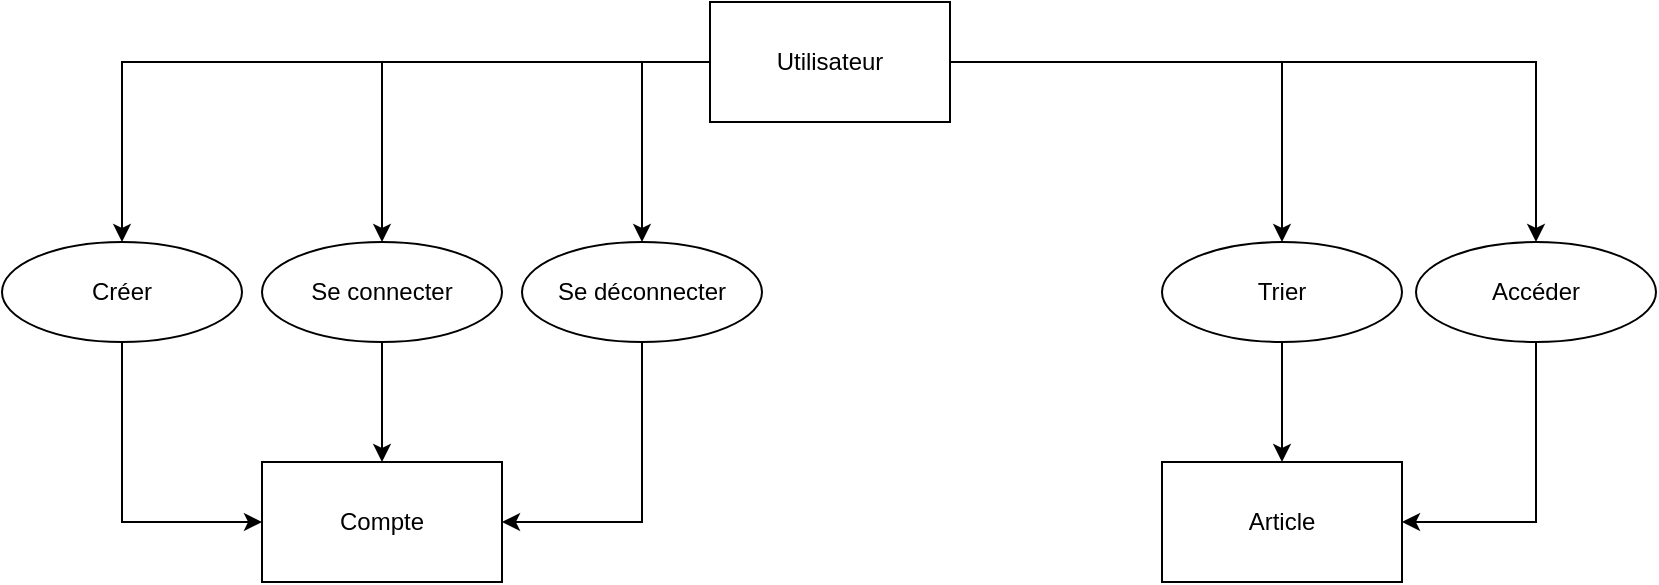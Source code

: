 <mxfile version="13.9.9" type="device" pages="4"><diagram id="gZk0AumRYBYONU9zJ2F5" name="MCD"><mxGraphModel dx="1344" dy="862" grid="1" gridSize="10" guides="1" tooltips="1" connect="1" arrows="1" fold="1" page="1" pageScale="1" pageWidth="827" pageHeight="1169" math="0" shadow="0"><root><mxCell id="etLv8ZUag6Xeh84t6ZEv-0"/><mxCell id="etLv8ZUag6Xeh84t6ZEv-1" parent="etLv8ZUag6Xeh84t6ZEv-0"/><mxCell id="BR1thrbQswBgnmH2sHhl-4" style="edgeStyle=orthogonalEdgeStyle;rounded=0;orthogonalLoop=1;jettySize=auto;html=1;" edge="1" parent="etLv8ZUag6Xeh84t6ZEv-1" source="BR1thrbQswBgnmH2sHhl-1" target="BR1thrbQswBgnmH2sHhl-3"><mxGeometry relative="1" as="geometry"/></mxCell><mxCell id="BR1thrbQswBgnmH2sHhl-8" style="edgeStyle=orthogonalEdgeStyle;rounded=0;orthogonalLoop=1;jettySize=auto;html=1;exitX=0;exitY=0.5;exitDx=0;exitDy=0;" edge="1" parent="etLv8ZUag6Xeh84t6ZEv-1" source="BR1thrbQswBgnmH2sHhl-1" target="BR1thrbQswBgnmH2sHhl-7"><mxGeometry relative="1" as="geometry"/></mxCell><mxCell id="BR1thrbQswBgnmH2sHhl-9" style="edgeStyle=orthogonalEdgeStyle;rounded=0;orthogonalLoop=1;jettySize=auto;html=1;exitX=0;exitY=0.5;exitDx=0;exitDy=0;" edge="1" parent="etLv8ZUag6Xeh84t6ZEv-1" source="BR1thrbQswBgnmH2sHhl-1" target="BR1thrbQswBgnmH2sHhl-6"><mxGeometry relative="1" as="geometry"/></mxCell><mxCell id="BR1thrbQswBgnmH2sHhl-14" style="edgeStyle=orthogonalEdgeStyle;rounded=0;orthogonalLoop=1;jettySize=auto;html=1;exitX=1;exitY=0.5;exitDx=0;exitDy=0;" edge="1" parent="etLv8ZUag6Xeh84t6ZEv-1" source="BR1thrbQswBgnmH2sHhl-1" target="BR1thrbQswBgnmH2sHhl-13"><mxGeometry relative="1" as="geometry"/></mxCell><mxCell id="BR1thrbQswBgnmH2sHhl-18" style="edgeStyle=orthogonalEdgeStyle;rounded=0;orthogonalLoop=1;jettySize=auto;html=1;exitX=1;exitY=0.5;exitDx=0;exitDy=0;" edge="1" parent="etLv8ZUag6Xeh84t6ZEv-1" source="BR1thrbQswBgnmH2sHhl-1" target="BR1thrbQswBgnmH2sHhl-16"><mxGeometry relative="1" as="geometry"/></mxCell><mxCell id="BR1thrbQswBgnmH2sHhl-1" value="Utilisateur" style="rounded=0;whiteSpace=wrap;html=1;" vertex="1" parent="etLv8ZUag6Xeh84t6ZEv-1"><mxGeometry x="354" y="750" width="120" height="60" as="geometry"/></mxCell><mxCell id="BR1thrbQswBgnmH2sHhl-2" value="Compte" style="rounded=0;whiteSpace=wrap;html=1;" vertex="1" parent="etLv8ZUag6Xeh84t6ZEv-1"><mxGeometry x="130" y="980" width="120" height="60" as="geometry"/></mxCell><mxCell id="BR1thrbQswBgnmH2sHhl-5" style="edgeStyle=orthogonalEdgeStyle;rounded=0;orthogonalLoop=1;jettySize=auto;html=1;" edge="1" parent="etLv8ZUag6Xeh84t6ZEv-1" source="BR1thrbQswBgnmH2sHhl-3" target="BR1thrbQswBgnmH2sHhl-2"><mxGeometry relative="1" as="geometry"><Array as="points"><mxPoint x="60" y="1010"/></Array></mxGeometry></mxCell><mxCell id="BR1thrbQswBgnmH2sHhl-3" value="Créer" style="ellipse;whiteSpace=wrap;html=1;" vertex="1" parent="etLv8ZUag6Xeh84t6ZEv-1"><mxGeometry y="870" width="120" height="50" as="geometry"/></mxCell><mxCell id="BR1thrbQswBgnmH2sHhl-11" style="edgeStyle=orthogonalEdgeStyle;rounded=0;orthogonalLoop=1;jettySize=auto;html=1;exitX=0.5;exitY=1;exitDx=0;exitDy=0;" edge="1" parent="etLv8ZUag6Xeh84t6ZEv-1" source="BR1thrbQswBgnmH2sHhl-6" target="BR1thrbQswBgnmH2sHhl-2"><mxGeometry relative="1" as="geometry"><Array as="points"><mxPoint x="320" y="1010"/></Array></mxGeometry></mxCell><mxCell id="BR1thrbQswBgnmH2sHhl-6" value="Se déconnecter" style="ellipse;whiteSpace=wrap;html=1;" vertex="1" parent="etLv8ZUag6Xeh84t6ZEv-1"><mxGeometry x="260" y="870" width="120" height="50" as="geometry"/></mxCell><mxCell id="BR1thrbQswBgnmH2sHhl-10" style="edgeStyle=orthogonalEdgeStyle;rounded=0;orthogonalLoop=1;jettySize=auto;html=1;exitX=0.5;exitY=1;exitDx=0;exitDy=0;" edge="1" parent="etLv8ZUag6Xeh84t6ZEv-1" source="BR1thrbQswBgnmH2sHhl-7" target="BR1thrbQswBgnmH2sHhl-2"><mxGeometry relative="1" as="geometry"/></mxCell><mxCell id="BR1thrbQswBgnmH2sHhl-7" value="Se connecter" style="ellipse;whiteSpace=wrap;html=1;" vertex="1" parent="etLv8ZUag6Xeh84t6ZEv-1"><mxGeometry x="130" y="870" width="120" height="50" as="geometry"/></mxCell><mxCell id="BR1thrbQswBgnmH2sHhl-12" value="Article" style="rounded=0;whiteSpace=wrap;html=1;" vertex="1" parent="etLv8ZUag6Xeh84t6ZEv-1"><mxGeometry x="580" y="980" width="120" height="60" as="geometry"/></mxCell><mxCell id="BR1thrbQswBgnmH2sHhl-15" style="edgeStyle=orthogonalEdgeStyle;rounded=0;orthogonalLoop=1;jettySize=auto;html=1;exitX=0.5;exitY=1;exitDx=0;exitDy=0;" edge="1" parent="etLv8ZUag6Xeh84t6ZEv-1" source="BR1thrbQswBgnmH2sHhl-13" target="BR1thrbQswBgnmH2sHhl-12"><mxGeometry relative="1" as="geometry"><Array as="points"><mxPoint x="767" y="1010"/></Array></mxGeometry></mxCell><mxCell id="BR1thrbQswBgnmH2sHhl-13" value="Accéder" style="ellipse;whiteSpace=wrap;html=1;" vertex="1" parent="etLv8ZUag6Xeh84t6ZEv-1"><mxGeometry x="707" y="870" width="120" height="50" as="geometry"/></mxCell><mxCell id="BR1thrbQswBgnmH2sHhl-17" style="edgeStyle=orthogonalEdgeStyle;rounded=0;orthogonalLoop=1;jettySize=auto;html=1;exitX=0.5;exitY=1;exitDx=0;exitDy=0;" edge="1" parent="etLv8ZUag6Xeh84t6ZEv-1" source="BR1thrbQswBgnmH2sHhl-16" target="BR1thrbQswBgnmH2sHhl-12"><mxGeometry relative="1" as="geometry"/></mxCell><mxCell id="BR1thrbQswBgnmH2sHhl-16" value="Trier" style="ellipse;whiteSpace=wrap;html=1;" vertex="1" parent="etLv8ZUag6Xeh84t6ZEv-1"><mxGeometry x="580" y="870" width="120" height="50" as="geometry"/></mxCell></root></mxGraphModel></diagram><diagram id="LbLYhAtUusDSRq72qpok" name="MCDold"><mxGraphModel dx="1344" dy="862" grid="1" gridSize="10" guides="1" tooltips="1" connect="1" arrows="1" fold="1" page="1" pageScale="1" pageWidth="827" pageHeight="1169" math="0" shadow="0"><root><mxCell id="0"/><mxCell id="1" parent="0"/><mxCell id="wtVLb3lxK1hkEEwcSwef-1" value="Produits" style="rounded=0;whiteSpace=wrap;html=1;" parent="1" vertex="1"><mxGeometry x="160" y="420" width="120" height="60" as="geometry"/></mxCell><mxCell id="wtVLb3lxK1hkEEwcSwef-2" value="Catégorie" style="rounded=0;whiteSpace=wrap;html=1;" parent="1" vertex="1"><mxGeometry x="560" y="420" width="120" height="60" as="geometry"/></mxCell><mxCell id="wtVLb3lxK1hkEEwcSwef-10" value="1,1" style="edgeStyle=orthogonalEdgeStyle;curved=1;rounded=0;orthogonalLoop=1;jettySize=auto;html=1;endArrow=none;endFill=0;" parent="1" source="wtVLb3lxK1hkEEwcSwef-1" target="wtVLb3lxK1hkEEwcSwef-7" edge="1"><mxGeometry x="-0.75" y="10" relative="1" as="geometry"><mxPoint as="offset"/></mxGeometry></mxCell><mxCell id="wtVLb3lxK1hkEEwcSwef-3" value="Commande" style="rounded=0;whiteSpace=wrap;html=1;" parent="1" vertex="1"><mxGeometry x="300" y="240" width="120" height="60" as="geometry"/></mxCell><mxCell id="wtVLb3lxK1hkEEwcSwef-8" value="1,n" style="edgeStyle=orthogonalEdgeStyle;rounded=0;orthogonalLoop=1;jettySize=auto;html=1;endArrow=none;endFill=0;curved=1;" parent="1" source="wtVLb3lxK1hkEEwcSwef-4" target="wtVLb3lxK1hkEEwcSwef-5" edge="1"><mxGeometry x="-0.825" y="10" relative="1" as="geometry"><mxPoint as="offset"/></mxGeometry></mxCell><mxCell id="AfYZeRpzVo8SO91ElD2v-5" value="1,1" style="edgeStyle=orthogonalEdgeStyle;curved=1;rounded=0;orthogonalLoop=1;jettySize=auto;html=1;exitX=0;exitY=0.5;exitDx=0;exitDy=0;endArrow=none;endFill=0;" parent="1" source="wtVLb3lxK1hkEEwcSwef-4" target="AfYZeRpzVo8SO91ElD2v-4" edge="1"><mxGeometry x="-0.875" y="-10" relative="1" as="geometry"><mxPoint as="offset"/></mxGeometry></mxCell><mxCell id="wtVLb3lxK1hkEEwcSwef-4" value="Client" style="rounded=0;whiteSpace=wrap;html=1;" parent="1" vertex="1"><mxGeometry x="160" y="30" width="120" height="60" as="geometry"/></mxCell><mxCell id="wtVLb3lxK1hkEEwcSwef-9" value="1,1" style="edgeStyle=orthogonalEdgeStyle;curved=1;rounded=0;orthogonalLoop=1;jettySize=auto;html=1;endArrow=none;endFill=0;" parent="1" source="wtVLb3lxK1hkEEwcSwef-5" target="wtVLb3lxK1hkEEwcSwef-3" edge="1"><mxGeometry x="0.75" y="20" relative="1" as="geometry"><mxPoint as="offset"/></mxGeometry></mxCell><mxCell id="wtVLb3lxK1hkEEwcSwef-5" value="Passer" style="ellipse;whiteSpace=wrap;html=1;" parent="1" vertex="1"><mxGeometry x="300" y="120" width="120" height="40" as="geometry"/></mxCell><mxCell id="wtVLb3lxK1hkEEwcSwef-12" value="1,n" style="edgeStyle=orthogonalEdgeStyle;curved=1;rounded=0;orthogonalLoop=1;jettySize=auto;html=1;endArrow=none;endFill=0;" parent="1" source="wtVLb3lxK1hkEEwcSwef-6" target="wtVLb3lxK1hkEEwcSwef-3" edge="1"><mxGeometry x="0.875" y="-10" relative="1" as="geometry"><Array as="points"><mxPoint x="360" y="360"/></Array><mxPoint as="offset"/></mxGeometry></mxCell><mxCell id="wtVLb3lxK1hkEEwcSwef-13" value="0,n" style="edgeStyle=orthogonalEdgeStyle;curved=1;rounded=0;orthogonalLoop=1;jettySize=auto;html=1;endArrow=none;endFill=0;" parent="1" source="wtVLb3lxK1hkEEwcSwef-6" target="wtVLb3lxK1hkEEwcSwef-1" edge="1"><mxGeometry x="0.5" y="10" relative="1" as="geometry"><mxPoint as="offset"/></mxGeometry></mxCell><mxCell id="wtVLb3lxK1hkEEwcSwef-6" value="Contenir" style="ellipse;whiteSpace=wrap;html=1;" parent="1" vertex="1"><mxGeometry x="160" y="340" width="120" height="40" as="geometry"/></mxCell><mxCell id="wtVLb3lxK1hkEEwcSwef-11" value="1,n" style="edgeStyle=orthogonalEdgeStyle;curved=1;rounded=0;orthogonalLoop=1;jettySize=auto;html=1;endArrow=none;endFill=0;" parent="1" source="wtVLb3lxK1hkEEwcSwef-7" target="wtVLb3lxK1hkEEwcSwef-2" edge="1"><mxGeometry x="0.75" y="10" relative="1" as="geometry"><mxPoint as="offset"/></mxGeometry></mxCell><mxCell id="wtVLb3lxK1hkEEwcSwef-7" value="Possèder" style="ellipse;whiteSpace=wrap;html=1;" parent="1" vertex="1"><mxGeometry x="360" y="430" width="120" height="40" as="geometry"/></mxCell><mxCell id="AfYZeRpzVo8SO91ElD2v-9" value="1,n" style="edgeStyle=orthogonalEdgeStyle;curved=1;rounded=0;orthogonalLoop=1;jettySize=auto;html=1;exitX=0.5;exitY=1;exitDx=0;exitDy=0;endArrow=none;endFill=0;" parent="1" source="AfYZeRpzVo8SO91ElD2v-1" target="AfYZeRpzVo8SO91ElD2v-8" edge="1"><mxGeometry x="-0.75" y="10" relative="1" as="geometry"><Array as="points"><mxPoint x="60" y="320"/><mxPoint x="60" y="320"/></Array><mxPoint as="offset"/></mxGeometry></mxCell><mxCell id="AfYZeRpzVo8SO91ElD2v-1" value="Panier" style="rounded=0;whiteSpace=wrap;html=1;" parent="1" vertex="1"><mxGeometry y="240" width="120" height="60" as="geometry"/></mxCell><mxCell id="AfYZeRpzVo8SO91ElD2v-6" value="1,1" style="edgeStyle=orthogonalEdgeStyle;curved=1;rounded=0;orthogonalLoop=1;jettySize=auto;html=1;exitX=0.5;exitY=1;exitDx=0;exitDy=0;endArrow=none;endFill=0;" parent="1" source="AfYZeRpzVo8SO91ElD2v-4" target="AfYZeRpzVo8SO91ElD2v-1" edge="1"><mxGeometry x="0.75" y="10" relative="1" as="geometry"><mxPoint as="offset"/></mxGeometry></mxCell><mxCell id="AfYZeRpzVo8SO91ElD2v-4" value="Remplir" style="ellipse;whiteSpace=wrap;html=1;" parent="1" vertex="1"><mxGeometry y="120" width="120" height="40" as="geometry"/></mxCell><mxCell id="AfYZeRpzVo8SO91ElD2v-10" value="0,n" style="edgeStyle=orthogonalEdgeStyle;curved=1;rounded=0;orthogonalLoop=1;jettySize=auto;html=1;exitX=0.5;exitY=1;exitDx=0;exitDy=0;entryX=0;entryY=0.5;entryDx=0;entryDy=0;endArrow=none;endFill=0;" parent="1" source="AfYZeRpzVo8SO91ElD2v-8" target="wtVLb3lxK1hkEEwcSwef-1" edge="1"><mxGeometry x="0.846" y="-10" relative="1" as="geometry"><mxPoint as="offset"/></mxGeometry></mxCell><mxCell id="AfYZeRpzVo8SO91ElD2v-8" value="Contenir" style="ellipse;whiteSpace=wrap;html=1;fontStyle=1" parent="1" vertex="1"><mxGeometry y="380" width="120" height="40" as="geometry"/></mxCell></root></mxGraphModel></diagram><diagram id="H8bKHD4NM_V3dPoCs85L" name="MLD"><mxGraphModel dx="946" dy="632" grid="1" gridSize="10" guides="1" tooltips="1" connect="1" arrows="1" fold="1" page="1" pageScale="1" pageWidth="827" pageHeight="1169" math="0" shadow="0"><root><mxCell id="4GJZU7kqfkduw8SUz1hW-0"/><mxCell id="4GJZU7kqfkduw8SUz1hW-1" parent="4GJZU7kqfkduw8SUz1hW-0"/></root></mxGraphModel></diagram><diagram id="4inVsMtcz0jLxbzbqwaM" name="MPD"><mxGraphModel dx="946" dy="632" grid="1" gridSize="10" guides="1" tooltips="1" connect="1" arrows="1" fold="1" page="1" pageScale="1" pageWidth="827" pageHeight="1169" math="0" shadow="0"><root><mxCell id="FiYCVyUWgql_Hfni7Tig-0"/><mxCell id="FiYCVyUWgql_Hfni7Tig-1" parent="FiYCVyUWgql_Hfni7Tig-0"/></root></mxGraphModel></diagram></mxfile>